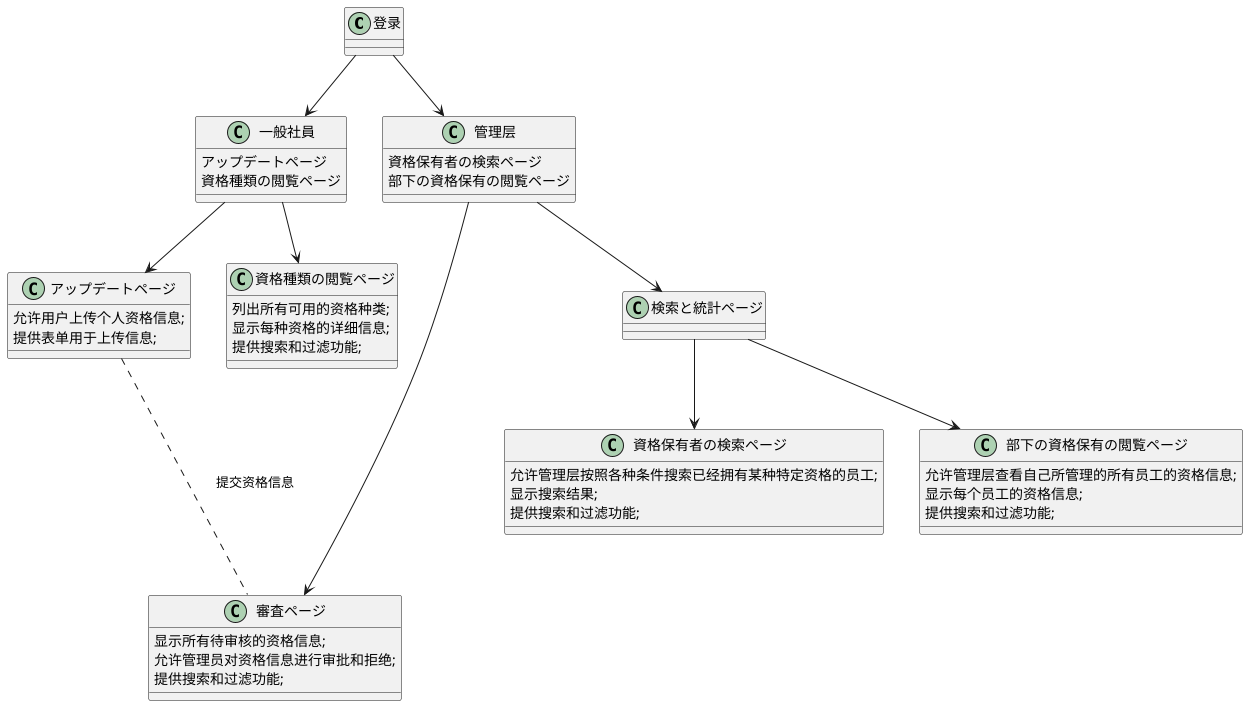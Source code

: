 
@startuml

' 页面
class 登录

class 審査ページ{
    显示所有待审核的资格信息;
    允许管理员对资格信息进行审批和拒绝;
    提供搜索和过滤功能;
}

class アップデートページ{
    允许用户上传个人资格信息;
    提供表单用于上传信息;
}
class 資格種類の閲覧ページ{
    列出所有可用的资格种类;
    显示每种资格的详细信息;
    提供搜索和过滤功能;
}


class 資格保有者の検索ページ{
    允许管理层按照各种条件搜索已经拥有某种特定资格的员工;
    显示搜索结果;
    提供搜索和过滤功能;
}
class 部下の資格保有の閲覧ページ{
    允许管理层查看自己所管理的所有员工的资格信息;
    显示每个员工的资格信息;
    提供搜索和过滤功能;
}

' 一般社员功能
class 一般社員 {
    アップデートページ
    資格種類の閲覧ページ
}


' 管理层功能
class 管理层 {
    資格保有者の検索ページ
    部下の資格保有の閲覧ページ
}


' 依存关系
登录 --> 一般社員
登录 --> 管理层
一般社員 --> 資格種類の閲覧ページ
一般社員 --> アップデートページ
管理层 --> 検索と統計ページ
管理层 --> 審査ページ
検索と統計ページ-->資格保有者の検索ページ
検索と統計ページ-->部下の資格保有の閲覧ページ
アップデートページ -.- 審査ページ : 提交资格信息
@enduml
